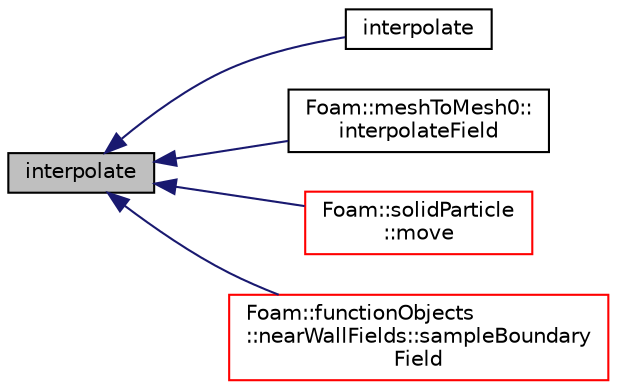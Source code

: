 digraph "interpolate"
{
  bgcolor="transparent";
  edge [fontname="Helvetica",fontsize="10",labelfontname="Helvetica",labelfontsize="10"];
  node [fontname="Helvetica",fontsize="10",shape=record];
  rankdir="LR";
  Node1 [label="interpolate",height=0.2,width=0.4,color="black", fillcolor="grey75", style="filled", fontcolor="black"];
  Node1 -> Node2 [dir="back",color="midnightblue",fontsize="10",style="solid",fontname="Helvetica"];
  Node2 [label="interpolate",height=0.2,width=0.4,color="black",URL="$a01179.html#a935b22325e2b0df5c309753adc79fb13",tooltip="Interpolate field to the given point in the given cell. "];
  Node1 -> Node3 [dir="back",color="midnightblue",fontsize="10",style="solid",fontname="Helvetica"];
  Node3 [label="Foam::meshToMesh0::\linterpolateField",height=0.2,width=0.4,color="black",URL="$a01516.html#a79a75607c96d2d46534b35b4b28d33ef",tooltip="Interpolate field using cell-point interpolation. "];
  Node1 -> Node4 [dir="back",color="midnightblue",fontsize="10",style="solid",fontname="Helvetica"];
  Node4 [label="Foam::solidParticle\l::move",height=0.2,width=0.4,color="red",URL="$a02455.html#aa3b793966d64802fdf262dd4d14d21ed",tooltip="Move. "];
  Node1 -> Node5 [dir="back",color="midnightblue",fontsize="10",style="solid",fontname="Helvetica"];
  Node5 [label="Foam::functionObjects\l::nearWallFields::sampleBoundary\lField",height=0.2,width=0.4,color="red",URL="$a01622.html#a1b6576b969ca87c3e76a6e9c6a367e4c",tooltip="Override boundary fields with sampled values. "];
}

